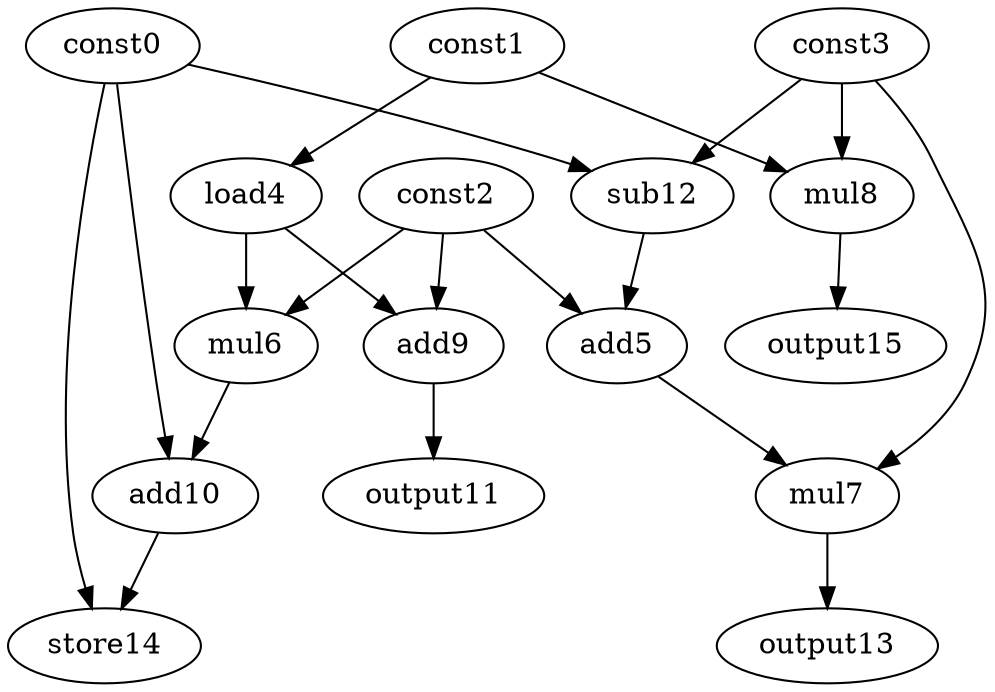 digraph G { 
const0[opcode=const]; 
const1[opcode=const]; 
const2[opcode=const]; 
const3[opcode=const]; 
load4[opcode=load]; 
add5[opcode=add]; 
mul6[opcode=mul]; 
mul7[opcode=mul]; 
mul8[opcode=mul]; 
add9[opcode=add]; 
add10[opcode=add]; 
output11[opcode=output]; 
sub12[opcode=sub]; 
output13[opcode=output]; 
store14[opcode=store]; 
output15[opcode=output]; 
const1->load4[operand=0];
const1->mul8[operand=0];
const3->mul8[operand=1];
const0->sub12[operand=0];
const3->sub12[operand=1];
const2->add5[operand=0];
sub12->add5[operand=1];
const2->mul6[operand=0];
load4->mul6[operand=1];
const2->add9[operand=0];
load4->add9[operand=1];
mul8->output15[operand=0];
const3->mul7[operand=0];
add5->mul7[operand=1];
const0->add10[operand=0];
mul6->add10[operand=1];
add9->output11[operand=0];
mul7->output13[operand=0];
const0->store14[operand=0];
add10->store14[operand=1];
}
